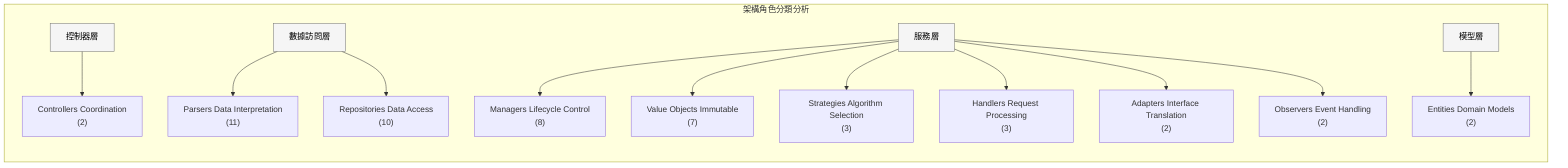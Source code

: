 graph TB
    subgraph "架構角色分類分析"
        direction TB
        
        Controller["控制器層"]
        Service["服務層"]
        Repository["數據訪問層"]
        Model["模型層"]
        Role0["Parsers Data Interpretation<br/>(11)"]
        Repository --> Role0
        Role1["Repositories Data Access<br/>(10)"]
        Repository --> Role1
        Role2["Managers Lifecycle Control<br/>(8)"]
        Service --> Role2
        Role3["Value Objects Immutable<br/>(7)"]
        Service --> Role3
        Role4["Strategies Algorithm Selection<br/>(3)"]
        Service --> Role4
        Role5["Handlers Request Processing<br/>(3)"]
        Service --> Role5
        Role6["Controllers Coordination<br/>(2)"]
        Controller --> Role6
        Role7["Entities Domain Models<br/>(2)"]
        Model --> Role7
        Role8["Adapters Interface Translation<br/>(2)"]
        Service --> Role8
        Role9["Observers Event Handling<br/>(2)"]
        Service --> Role9
    end
    
    classDef layer fill:#f5f5f5,stroke:#757575,color:#000
    classDef role fill:#e1f5fe,stroke:#0277bd,color:#000
    
    class Controller,Service,Repository,Model layer
